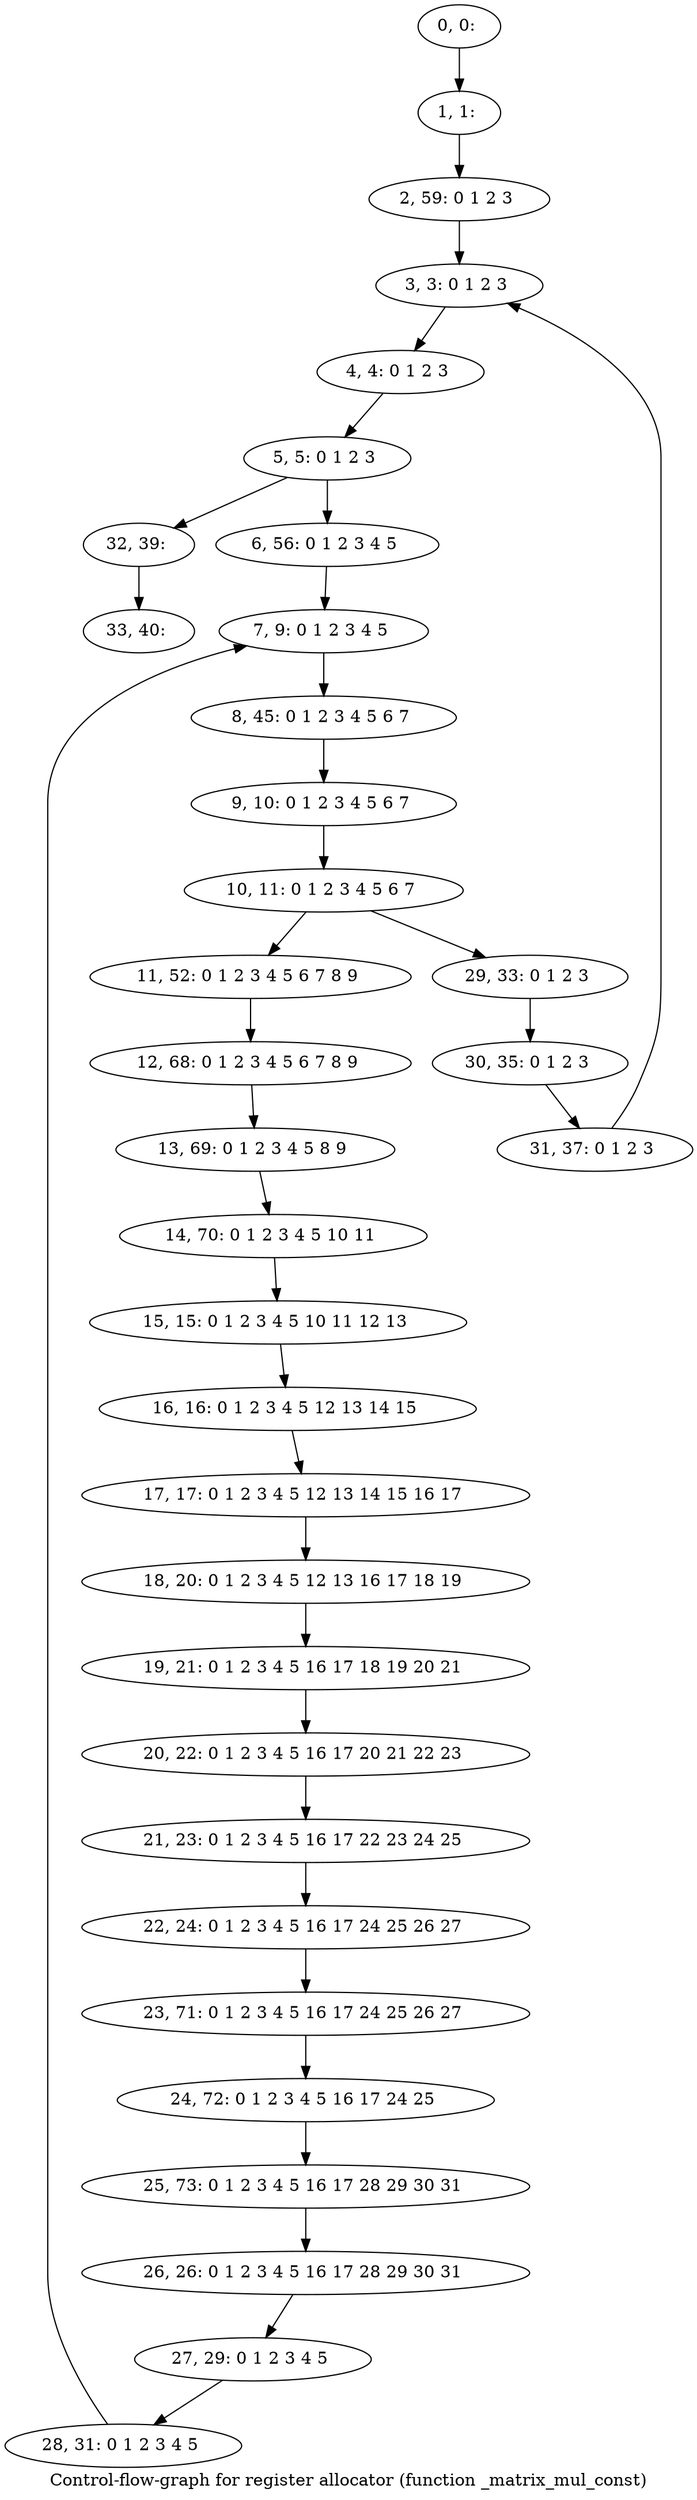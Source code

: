 digraph G {
graph [label="Control-flow-graph for register allocator (function _matrix_mul_const)"]
0[label="0, 0: "];
1[label="1, 1: "];
2[label="2, 59: 0 1 2 3 "];
3[label="3, 3: 0 1 2 3 "];
4[label="4, 4: 0 1 2 3 "];
5[label="5, 5: 0 1 2 3 "];
6[label="6, 56: 0 1 2 3 4 5 "];
7[label="7, 9: 0 1 2 3 4 5 "];
8[label="8, 45: 0 1 2 3 4 5 6 7 "];
9[label="9, 10: 0 1 2 3 4 5 6 7 "];
10[label="10, 11: 0 1 2 3 4 5 6 7 "];
11[label="11, 52: 0 1 2 3 4 5 6 7 8 9 "];
12[label="12, 68: 0 1 2 3 4 5 6 7 8 9 "];
13[label="13, 69: 0 1 2 3 4 5 8 9 "];
14[label="14, 70: 0 1 2 3 4 5 10 11 "];
15[label="15, 15: 0 1 2 3 4 5 10 11 12 13 "];
16[label="16, 16: 0 1 2 3 4 5 12 13 14 15 "];
17[label="17, 17: 0 1 2 3 4 5 12 13 14 15 16 17 "];
18[label="18, 20: 0 1 2 3 4 5 12 13 16 17 18 19 "];
19[label="19, 21: 0 1 2 3 4 5 16 17 18 19 20 21 "];
20[label="20, 22: 0 1 2 3 4 5 16 17 20 21 22 23 "];
21[label="21, 23: 0 1 2 3 4 5 16 17 22 23 24 25 "];
22[label="22, 24: 0 1 2 3 4 5 16 17 24 25 26 27 "];
23[label="23, 71: 0 1 2 3 4 5 16 17 24 25 26 27 "];
24[label="24, 72: 0 1 2 3 4 5 16 17 24 25 "];
25[label="25, 73: 0 1 2 3 4 5 16 17 28 29 30 31 "];
26[label="26, 26: 0 1 2 3 4 5 16 17 28 29 30 31 "];
27[label="27, 29: 0 1 2 3 4 5 "];
28[label="28, 31: 0 1 2 3 4 5 "];
29[label="29, 33: 0 1 2 3 "];
30[label="30, 35: 0 1 2 3 "];
31[label="31, 37: 0 1 2 3 "];
32[label="32, 39: "];
33[label="33, 40: "];
0->1 ;
1->2 ;
2->3 ;
3->4 ;
4->5 ;
5->6 ;
5->32 ;
6->7 ;
7->8 ;
8->9 ;
9->10 ;
10->11 ;
10->29 ;
11->12 ;
12->13 ;
13->14 ;
14->15 ;
15->16 ;
16->17 ;
17->18 ;
18->19 ;
19->20 ;
20->21 ;
21->22 ;
22->23 ;
23->24 ;
24->25 ;
25->26 ;
26->27 ;
27->28 ;
28->7 ;
29->30 ;
30->31 ;
31->3 ;
32->33 ;
}
